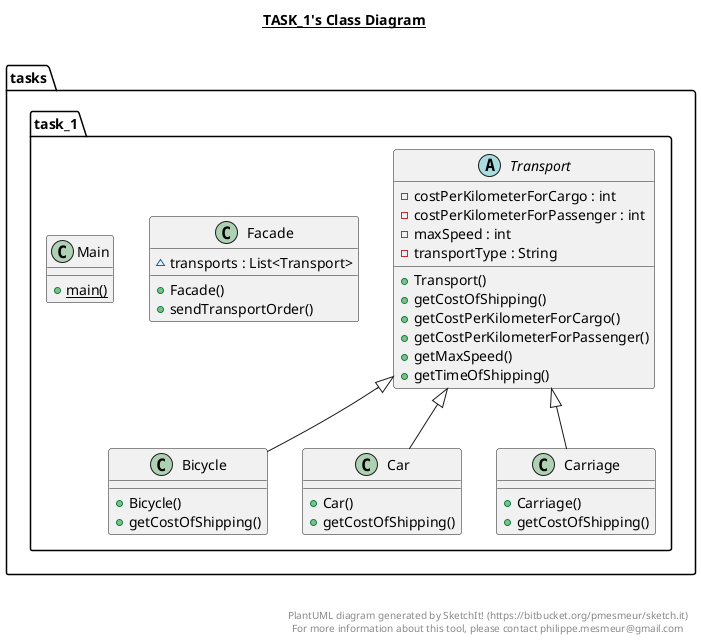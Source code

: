 @startuml

title __TASK_1's Class Diagram__\n

  namespace tasks.task_1 {
    class tasks.task_1.Bicycle {
        + Bicycle()
        + getCostOfShipping()
    }
  }
  

  namespace tasks.task_1 {
    class tasks.task_1.Car {
        + Car()
        + getCostOfShipping()
    }
  }
  

  namespace tasks.task_1 {
    class tasks.task_1.Carriage {
        + Carriage()
        + getCostOfShipping()
    }
  }
  

  namespace tasks.task_1 {
    class tasks.task_1.Facade {
        ~ transports : List<Transport>
        + Facade()
        + sendTransportOrder()
    }
  }
  

  namespace tasks.task_1 {
    class tasks.task_1.Main {
        {static} + main()
    }
  }
  

  namespace tasks.task_1 {
    abstract class tasks.task_1.Transport {
        - costPerKilometerForCargo : int
        - costPerKilometerForPassenger : int
        - maxSpeed : int
        - transportType : String
        + Transport()
        + getCostOfShipping()
        + getCostPerKilometerForCargo()
        + getCostPerKilometerForPassenger()
        + getMaxSpeed()
        + getTimeOfShipping()
    }
  }
  

  tasks.task_1.Bicycle -up-|> tasks.task_1.Transport
  tasks.task_1.Car -up-|> tasks.task_1.Transport
  tasks.task_1.Carriage -up-|> tasks.task_1.Transport


right footer


PlantUML diagram generated by SketchIt! (https://bitbucket.org/pmesmeur/sketch.it)
For more information about this tool, please contact philippe.mesmeur@gmail.com
endfooter

@enduml

